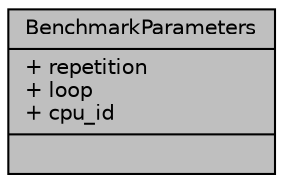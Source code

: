 digraph "BenchmarkParameters"
{
 // LATEX_PDF_SIZE
  edge [fontname="Helvetica",fontsize="10",labelfontname="Helvetica",labelfontsize="10"];
  node [fontname="Helvetica",fontsize="10",shape=record];
  Node1 [label="{BenchmarkParameters\n|+ repetition\l+ loop\l+ cpu_id\l|}",height=0.2,width=0.4,color="black", fillcolor="grey75", style="filled", fontcolor="black",tooltip=" "];
}
